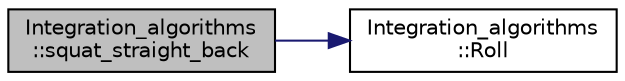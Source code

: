 digraph "Integration_algorithms::squat_straight_back"
{
 // INTERACTIVE_SVG=YES
 // LATEX_PDF_SIZE
  edge [fontname="Helvetica",fontsize="10",labelfontname="Helvetica",labelfontsize="10"];
  node [fontname="Helvetica",fontsize="10",shape=record];
  rankdir="LR";
  Node27 [label="Integration_algorithms\l::squat_straight_back",height=0.2,width=0.4,color="black", fillcolor="grey75", style="filled", fontcolor="black",tooltip="Algorithm checking for back rotation during squats."];
  Node27 -> Node28 [color="midnightblue",fontsize="10",style="solid",fontname="Helvetica"];
  Node28 [label="Integration_algorithms\l::Roll",height=0.2,width=0.4,color="black", fillcolor="white", style="filled",URL="$class_integration__algorithms.html#a5edf31b0eb679866bc9426dcae975df5",tooltip="Calculation of the roll (y-axis sensor rotation)"];
}
